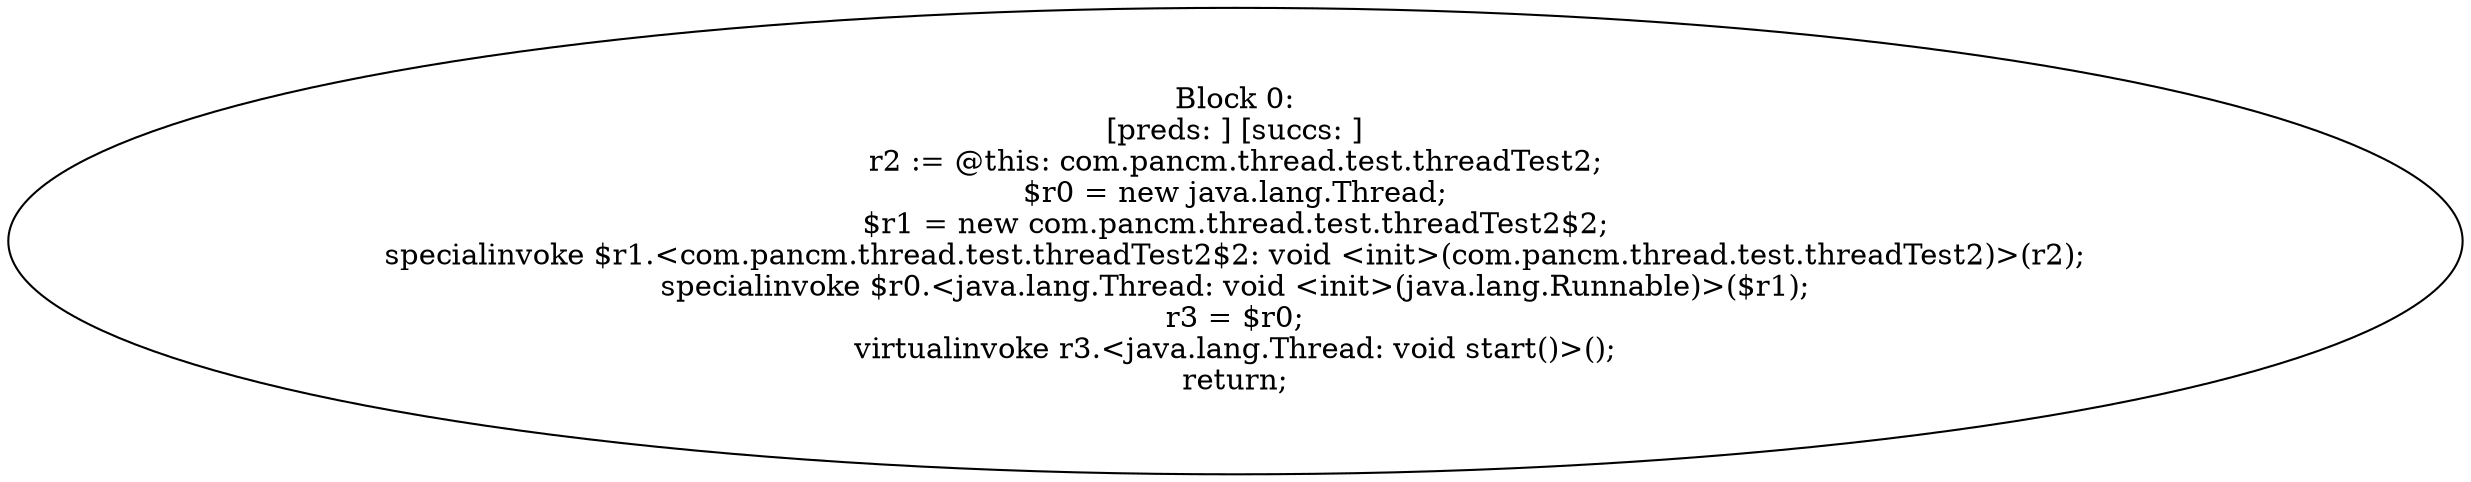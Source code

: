 digraph "unitGraph" {
    "Block 0:
[preds: ] [succs: ]
r2 := @this: com.pancm.thread.test.threadTest2;
$r0 = new java.lang.Thread;
$r1 = new com.pancm.thread.test.threadTest2$2;
specialinvoke $r1.<com.pancm.thread.test.threadTest2$2: void <init>(com.pancm.thread.test.threadTest2)>(r2);
specialinvoke $r0.<java.lang.Thread: void <init>(java.lang.Runnable)>($r1);
r3 = $r0;
virtualinvoke r3.<java.lang.Thread: void start()>();
return;
"
}
